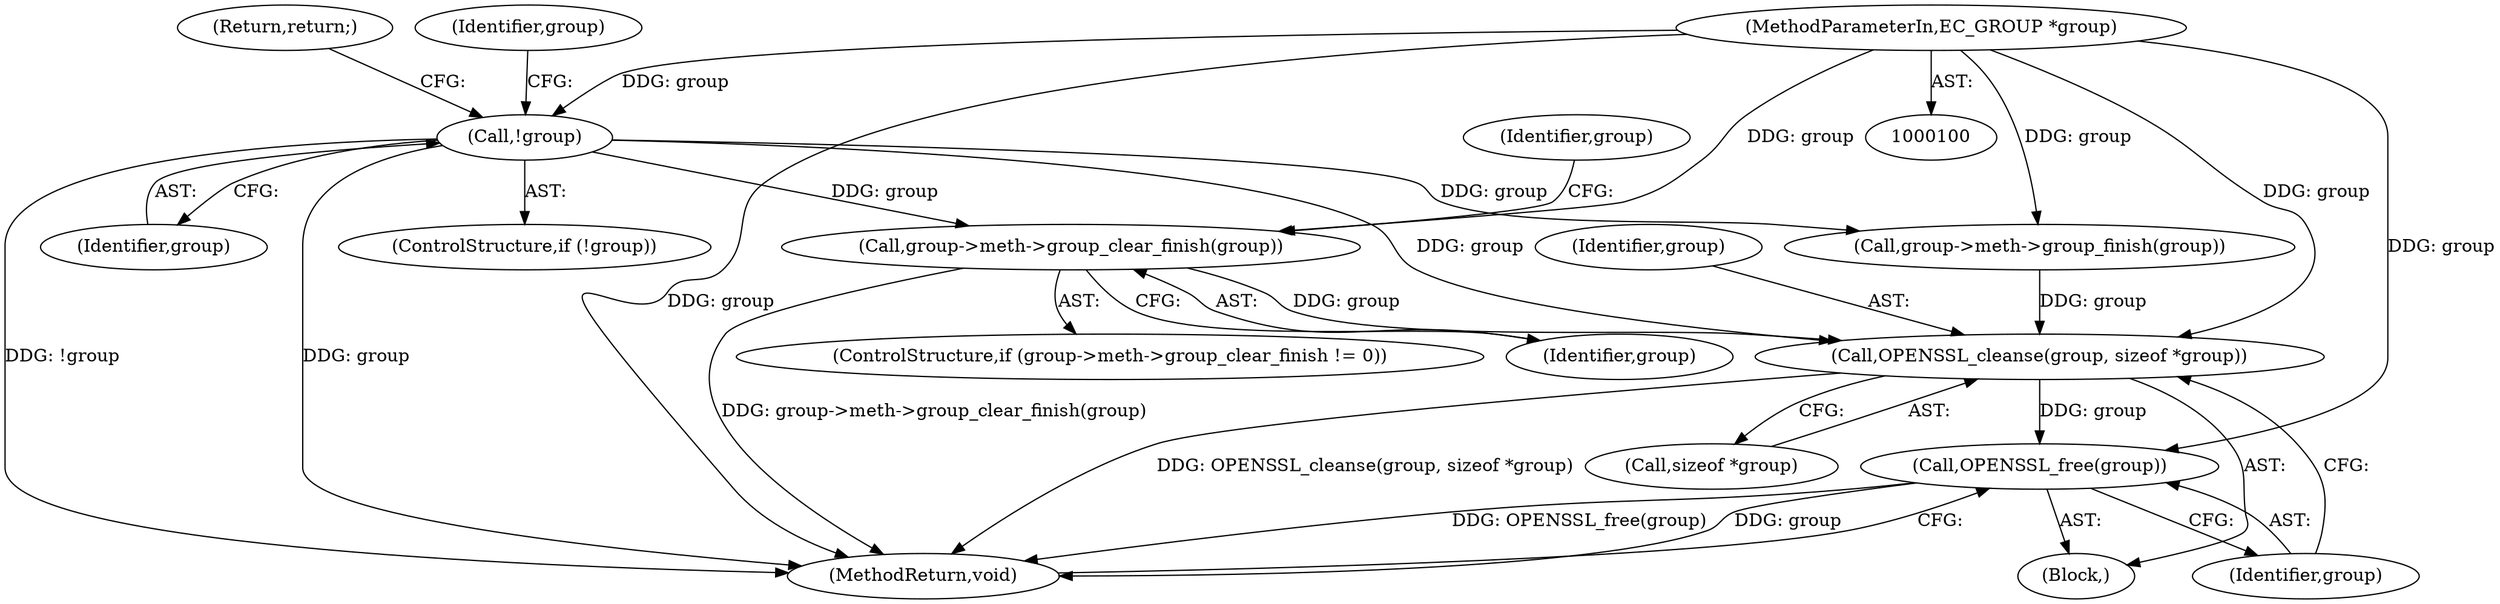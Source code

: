 digraph "0_openssl_8aed2a7548362e88e84a7feb795a3a97e8395008@pointer" {
"1000115" [label="(Call,group->meth->group_clear_finish(group))"];
"1000104" [label="(Call,!group)"];
"1000101" [label="(MethodParameterIn,EC_GROUP *group)"];
"1000167" [label="(Call,OPENSSL_cleanse(group, sizeof *group))"];
"1000172" [label="(Call,OPENSSL_free(group))"];
"1000131" [label="(Identifier,group)"];
"1000174" [label="(MethodReturn,void)"];
"1000168" [label="(Identifier,group)"];
"1000116" [label="(Identifier,group)"];
"1000103" [label="(ControlStructure,if (!group))"];
"1000169" [label="(Call,sizeof *group)"];
"1000173" [label="(Identifier,group)"];
"1000126" [label="(Call,group->meth->group_finish(group))"];
"1000102" [label="(Block,)"];
"1000167" [label="(Call,OPENSSL_cleanse(group, sizeof *group))"];
"1000101" [label="(MethodParameterIn,EC_GROUP *group)"];
"1000105" [label="(Identifier,group)"];
"1000111" [label="(Identifier,group)"];
"1000115" [label="(Call,group->meth->group_clear_finish(group))"];
"1000172" [label="(Call,OPENSSL_free(group))"];
"1000106" [label="(Return,return;)"];
"1000104" [label="(Call,!group)"];
"1000107" [label="(ControlStructure,if (group->meth->group_clear_finish != 0))"];
"1000115" -> "1000107"  [label="AST: "];
"1000115" -> "1000116"  [label="CFG: "];
"1000116" -> "1000115"  [label="AST: "];
"1000131" -> "1000115"  [label="CFG: "];
"1000115" -> "1000174"  [label="DDG: group->meth->group_clear_finish(group)"];
"1000104" -> "1000115"  [label="DDG: group"];
"1000101" -> "1000115"  [label="DDG: group"];
"1000115" -> "1000167"  [label="DDG: group"];
"1000104" -> "1000103"  [label="AST: "];
"1000104" -> "1000105"  [label="CFG: "];
"1000105" -> "1000104"  [label="AST: "];
"1000106" -> "1000104"  [label="CFG: "];
"1000111" -> "1000104"  [label="CFG: "];
"1000104" -> "1000174"  [label="DDG: !group"];
"1000104" -> "1000174"  [label="DDG: group"];
"1000101" -> "1000104"  [label="DDG: group"];
"1000104" -> "1000126"  [label="DDG: group"];
"1000104" -> "1000167"  [label="DDG: group"];
"1000101" -> "1000100"  [label="AST: "];
"1000101" -> "1000174"  [label="DDG: group"];
"1000101" -> "1000126"  [label="DDG: group"];
"1000101" -> "1000167"  [label="DDG: group"];
"1000101" -> "1000172"  [label="DDG: group"];
"1000167" -> "1000102"  [label="AST: "];
"1000167" -> "1000169"  [label="CFG: "];
"1000168" -> "1000167"  [label="AST: "];
"1000169" -> "1000167"  [label="AST: "];
"1000173" -> "1000167"  [label="CFG: "];
"1000167" -> "1000174"  [label="DDG: OPENSSL_cleanse(group, sizeof *group)"];
"1000126" -> "1000167"  [label="DDG: group"];
"1000167" -> "1000172"  [label="DDG: group"];
"1000172" -> "1000102"  [label="AST: "];
"1000172" -> "1000173"  [label="CFG: "];
"1000173" -> "1000172"  [label="AST: "];
"1000174" -> "1000172"  [label="CFG: "];
"1000172" -> "1000174"  [label="DDG: OPENSSL_free(group)"];
"1000172" -> "1000174"  [label="DDG: group"];
}
